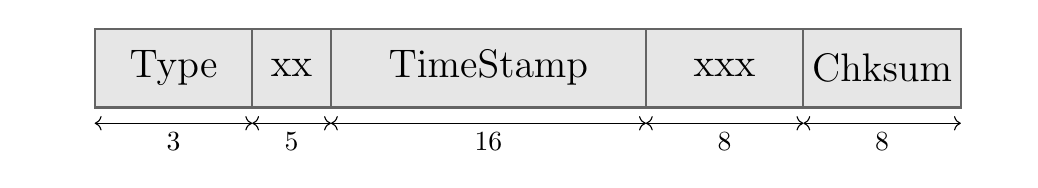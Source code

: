 \definecolor{colorLine}{RGB}{100,100,100}
\definecolor{colorFill}{RGB}{230,230,230}

\begin{tikzpicture}[
txt/.style = {font=\Large},
boxTxt/.style = {colorLine,fill=colorFill,thick,txt,text width=3cm, text centered,text=black},
box/.style ={draw,drop shadow={opacity=0.25},boxTxt,minimum height=2cm,minimum width=3cm},
boxLegende/.style={box,minimum width=1.5cm,text width = 0cm,minimum height=1cm},
fleche/.style={->,>=stealth,line width=0.5mm},
srcFile/.style={draw,tape,drop shadow={opacity=0.25},boxTxt, minimum height=2cm, tape bend top=out and in, tape bend bottom=out and in}
]

%w    width is displayed frame
%text field text
%s    size in trace
\newcount\offset
\offset=0
\foreach \w/\text/\s in {
  2/Type      /3,
  1/xx        /5,
  4/TimeStamp/16,
  2/xxx       /8,
  2/Chksum    /8
}{
  \draw[boxTxt] (\the\offset,0) rectangle ++(\w,1) node[midway] {\text};
  \draw[<->] (\the\offset,-.2) -- ++(\w,0) node[midway,below] {\s};
  \global\advance\offset by \w
}

\end{tikzpicture}
